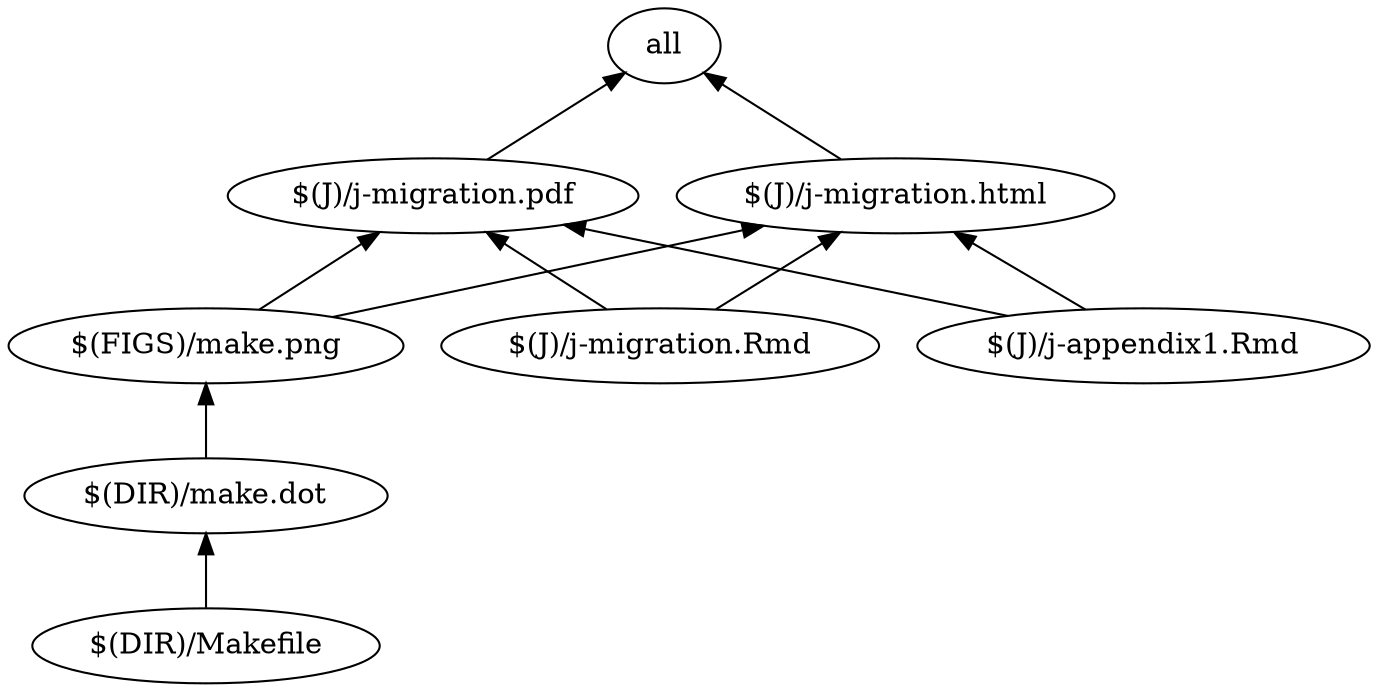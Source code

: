 digraph G {
	rankdir="BT"
	"all"
	"$(J)/j-migration.pdf" -> "all"
	"$(J)/j-migration.html" -> "all"
	"$(DIR)/make.dot"
	"$(DIR)/Makefile" -> "$(DIR)/make.dot"
	"$(FIGS)/make.png"
	"$(DIR)/make.dot" -> "$(FIGS)/make.png"
	"$(J)/j-migration.html"
	"$(J)/j-migration.Rmd" -> "$(J)/j-migration.html"
	"$(J)/j-appendix1.Rmd" -> "$(J)/j-migration.html"
	"$(FIGS)/make.png" -> "$(J)/j-migration.html"
	"$(J)/j-migration.pdf"
	"$(J)/j-migration.Rmd" -> "$(J)/j-migration.pdf"
	"$(J)/j-appendix1.Rmd" -> "$(J)/j-migration.pdf"
	"$(FIGS)/make.png" -> "$(J)/j-migration.pdf"
}
